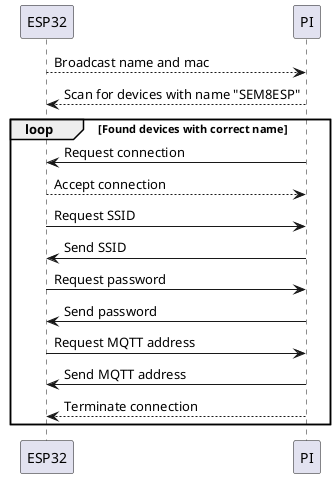 @startuml
    ESP32 --> PI : Broadcast name and mac
    PI --> ESP32 : Scan for devices with name "SEM8ESP"
    loop Found devices with correct name
        PI -> ESP32 : Request connection
        ESP32 --> PI : Accept connection
        ESP32 -> PI : Request SSID
        PI -> ESP32 : Send SSID
        ESP32 -> PI : Request password
        PI -> ESP32 : Send password
        ESP32 -> PI : Request MQTT address
        PI -> ESP32 : Send MQTT address
        PI --> ESP32 : Terminate connection
    end
@enduml